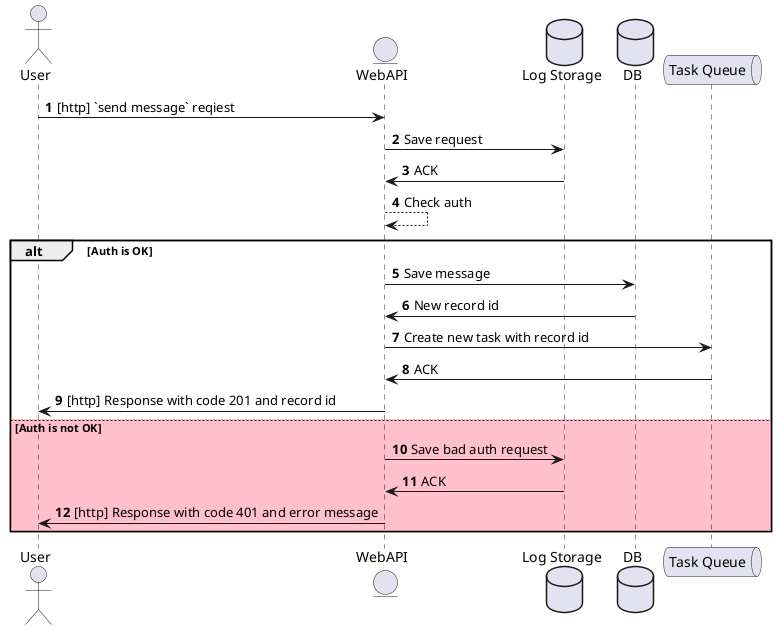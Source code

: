 @startuml Send message request sequence
autonumber

actor User as user
entity WebAPI as web
database "Log Storage" as logs
database DB as db
queue "Task Queue" as queue

user -> web: [http] `send message` reqiest
web -> logs: Save request
web <- logs: ACK
web --> web: Check auth

alt Auth is OK

    web -> db: Save message
    web <- db: New record id
    web -> queue: Create new task with record id
    web <- queue: ACK
    user <- web: [http] Response with code 201 and record id

else #Pink Auth is not OK

    web -> logs: Save bad auth request
    web <- logs: ACK
    user <- web: [http] Response with code 401 and error message

end


@enduml